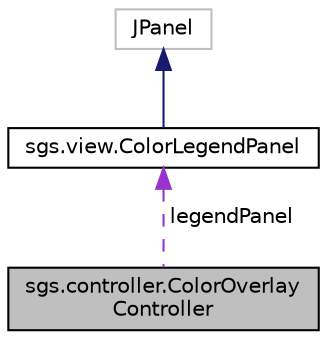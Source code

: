 digraph "sgs.controller.ColorOverlayController"
{
  edge [fontname="Helvetica",fontsize="10",labelfontname="Helvetica",labelfontsize="10"];
  node [fontname="Helvetica",fontsize="10",shape=record];
  Node1 [label="sgs.controller.ColorOverlay\lController",height=0.2,width=0.4,color="black", fillcolor="grey75", style="filled" fontcolor="black"];
  Node2 -> Node1 [dir="back",color="darkorchid3",fontsize="10",style="dashed",label=" legendPanel" ];
  Node2 [label="sgs.view.ColorLegendPanel",height=0.2,width=0.4,color="black", fillcolor="white", style="filled",URL="$classsgs_1_1view_1_1_color_legend_panel.html"];
  Node3 -> Node2 [dir="back",color="midnightblue",fontsize="10",style="solid"];
  Node3 [label="JPanel",height=0.2,width=0.4,color="grey75", fillcolor="white", style="filled"];
}
